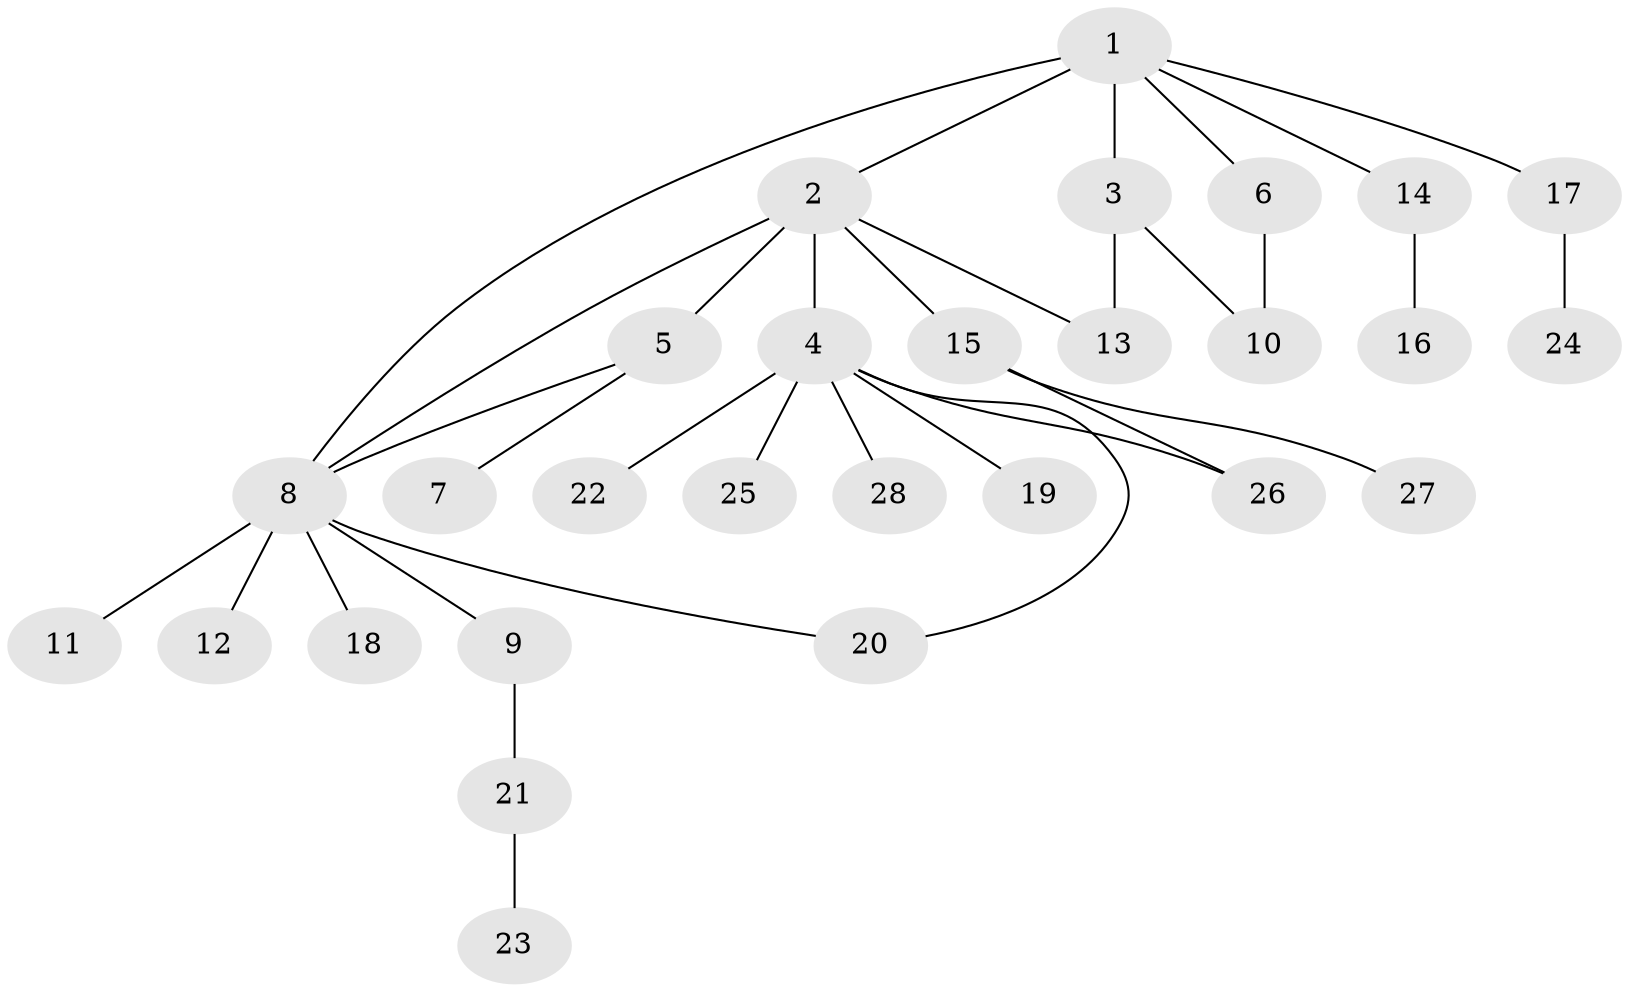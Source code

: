 // original degree distribution, {14: 0.018518518518518517, 10: 0.018518518518518517, 1: 0.5370370370370371, 8: 0.018518518518518517, 2: 0.24074074074074073, 3: 0.14814814814814814, 9: 0.018518518518518517}
// Generated by graph-tools (version 1.1) at 2025/35/03/09/25 02:35:53]
// undirected, 28 vertices, 33 edges
graph export_dot {
graph [start="1"]
  node [color=gray90,style=filled];
  1;
  2;
  3;
  4;
  5;
  6;
  7;
  8;
  9;
  10;
  11;
  12;
  13;
  14;
  15;
  16;
  17;
  18;
  19;
  20;
  21;
  22;
  23;
  24;
  25;
  26;
  27;
  28;
  1 -- 2 [weight=1.0];
  1 -- 3 [weight=8.0];
  1 -- 6 [weight=1.0];
  1 -- 8 [weight=1.0];
  1 -- 14 [weight=1.0];
  1 -- 17 [weight=1.0];
  2 -- 4 [weight=1.0];
  2 -- 5 [weight=3.0];
  2 -- 8 [weight=1.0];
  2 -- 13 [weight=1.0];
  2 -- 15 [weight=2.0];
  3 -- 10 [weight=1.0];
  3 -- 13 [weight=1.0];
  4 -- 19 [weight=1.0];
  4 -- 20 [weight=1.0];
  4 -- 22 [weight=1.0];
  4 -- 25 [weight=1.0];
  4 -- 26 [weight=1.0];
  4 -- 28 [weight=1.0];
  5 -- 7 [weight=1.0];
  5 -- 8 [weight=1.0];
  6 -- 10 [weight=1.0];
  8 -- 9 [weight=1.0];
  8 -- 11 [weight=1.0];
  8 -- 12 [weight=1.0];
  8 -- 18 [weight=1.0];
  8 -- 20 [weight=1.0];
  9 -- 21 [weight=1.0];
  14 -- 16 [weight=1.0];
  15 -- 26 [weight=1.0];
  15 -- 27 [weight=1.0];
  17 -- 24 [weight=1.0];
  21 -- 23 [weight=1.0];
}
